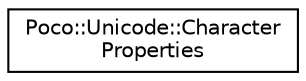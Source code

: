 digraph "Graphical Class Hierarchy"
{
 // LATEX_PDF_SIZE
  edge [fontname="Helvetica",fontsize="10",labelfontname="Helvetica",labelfontsize="10"];
  node [fontname="Helvetica",fontsize="10",shape=record];
  rankdir="LR";
  Node0 [label="Poco::Unicode::Character\lProperties",height=0.2,width=0.4,color="black", fillcolor="white", style="filled",URL="$structPoco_1_1Unicode_1_1CharacterProperties.html",tooltip=" "];
}
